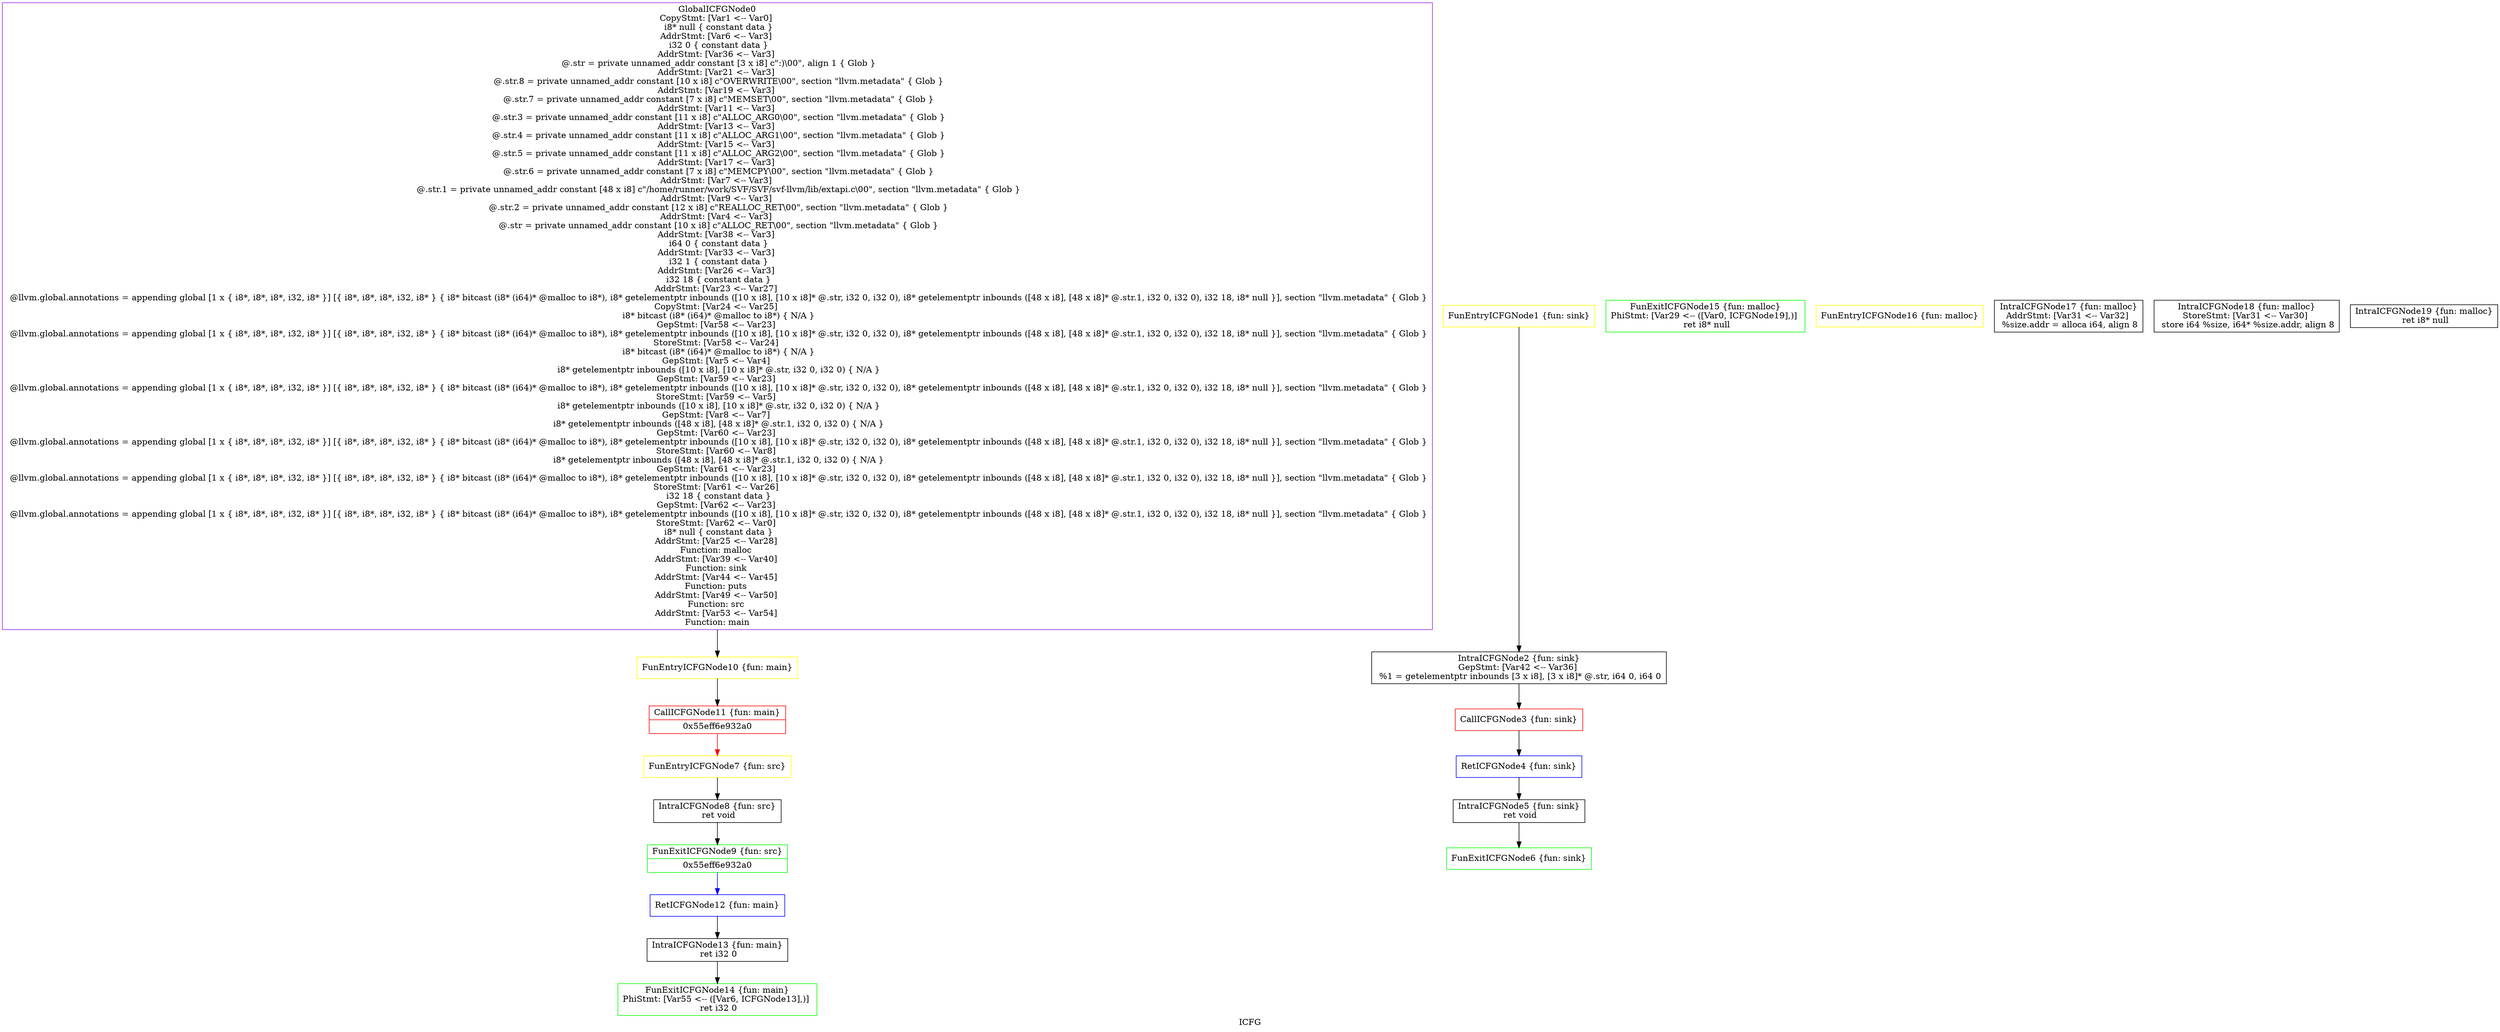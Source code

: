 digraph "ICFG" {
	label="ICFG";

	Node0x55eff6e9d820 [shape=record,color=purple,label="{GlobalICFGNode0\nCopyStmt: [Var1 \<-- Var0]  \n i8* null \{ constant data \}\nAddrStmt: [Var6 \<-- Var3]  \n i32 0 \{ constant data \}\nAddrStmt: [Var36 \<-- Var3]  \n @.str = private unnamed_addr constant [3 x i8] c\":)\\00\", align 1 \{ Glob  \}\nAddrStmt: [Var21 \<-- Var3]  \n @.str.8 = private unnamed_addr constant [10 x i8] c\"OVERWRITE\\00\", section \"llvm.metadata\" \{ Glob  \}\nAddrStmt: [Var19 \<-- Var3]  \n @.str.7 = private unnamed_addr constant [7 x i8] c\"MEMSET\\00\", section \"llvm.metadata\" \{ Glob  \}\nAddrStmt: [Var11 \<-- Var3]  \n @.str.3 = private unnamed_addr constant [11 x i8] c\"ALLOC_ARG0\\00\", section \"llvm.metadata\" \{ Glob  \}\nAddrStmt: [Var13 \<-- Var3]  \n @.str.4 = private unnamed_addr constant [11 x i8] c\"ALLOC_ARG1\\00\", section \"llvm.metadata\" \{ Glob  \}\nAddrStmt: [Var15 \<-- Var3]  \n @.str.5 = private unnamed_addr constant [11 x i8] c\"ALLOC_ARG2\\00\", section \"llvm.metadata\" \{ Glob  \}\nAddrStmt: [Var17 \<-- Var3]  \n @.str.6 = private unnamed_addr constant [7 x i8] c\"MEMCPY\\00\", section \"llvm.metadata\" \{ Glob  \}\nAddrStmt: [Var7 \<-- Var3]  \n @.str.1 = private unnamed_addr constant [48 x i8] c\"/home/runner/work/SVF/SVF/svf-llvm/lib/extapi.c\\00\", section \"llvm.metadata\" \{ Glob  \}\nAddrStmt: [Var9 \<-- Var3]  \n @.str.2 = private unnamed_addr constant [12 x i8] c\"REALLOC_RET\\00\", section \"llvm.metadata\" \{ Glob  \}\nAddrStmt: [Var4 \<-- Var3]  \n @.str = private unnamed_addr constant [10 x i8] c\"ALLOC_RET\\00\", section \"llvm.metadata\" \{ Glob  \}\nAddrStmt: [Var38 \<-- Var3]  \n i64 0 \{ constant data \}\nAddrStmt: [Var33 \<-- Var3]  \n i32 1 \{ constant data \}\nAddrStmt: [Var26 \<-- Var3]  \n i32 18 \{ constant data \}\nAddrStmt: [Var23 \<-- Var27]  \n @llvm.global.annotations = appending global [1 x \{ i8*, i8*, i8*, i32, i8* \}] [\{ i8*, i8*, i8*, i32, i8* \} \{ i8* bitcast (i8* (i64)* @malloc to i8*), i8* getelementptr inbounds ([10 x i8], [10 x i8]* @.str, i32 0, i32 0), i8* getelementptr inbounds ([48 x i8], [48 x i8]* @.str.1, i32 0, i32 0), i32 18, i8* null \}], section \"llvm.metadata\" \{ Glob  \}\nCopyStmt: [Var24 \<-- Var25]  \n i8* bitcast (i8* (i64)* @malloc to i8*) \{ N/A \}\nGepStmt: [Var58 \<-- Var23]  \n @llvm.global.annotations = appending global [1 x \{ i8*, i8*, i8*, i32, i8* \}] [\{ i8*, i8*, i8*, i32, i8* \} \{ i8* bitcast (i8* (i64)* @malloc to i8*), i8* getelementptr inbounds ([10 x i8], [10 x i8]* @.str, i32 0, i32 0), i8* getelementptr inbounds ([48 x i8], [48 x i8]* @.str.1, i32 0, i32 0), i32 18, i8* null \}], section \"llvm.metadata\" \{ Glob  \}\nStoreStmt: [Var58 \<-- Var24]  \n i8* bitcast (i8* (i64)* @malloc to i8*) \{ N/A \}\nGepStmt: [Var5 \<-- Var4]  \n i8* getelementptr inbounds ([10 x i8], [10 x i8]* @.str, i32 0, i32 0) \{ N/A \}\nGepStmt: [Var59 \<-- Var23]  \n @llvm.global.annotations = appending global [1 x \{ i8*, i8*, i8*, i32, i8* \}] [\{ i8*, i8*, i8*, i32, i8* \} \{ i8* bitcast (i8* (i64)* @malloc to i8*), i8* getelementptr inbounds ([10 x i8], [10 x i8]* @.str, i32 0, i32 0), i8* getelementptr inbounds ([48 x i8], [48 x i8]* @.str.1, i32 0, i32 0), i32 18, i8* null \}], section \"llvm.metadata\" \{ Glob  \}\nStoreStmt: [Var59 \<-- Var5]  \n i8* getelementptr inbounds ([10 x i8], [10 x i8]* @.str, i32 0, i32 0) \{ N/A \}\nGepStmt: [Var8 \<-- Var7]  \n i8* getelementptr inbounds ([48 x i8], [48 x i8]* @.str.1, i32 0, i32 0) \{ N/A \}\nGepStmt: [Var60 \<-- Var23]  \n @llvm.global.annotations = appending global [1 x \{ i8*, i8*, i8*, i32, i8* \}] [\{ i8*, i8*, i8*, i32, i8* \} \{ i8* bitcast (i8* (i64)* @malloc to i8*), i8* getelementptr inbounds ([10 x i8], [10 x i8]* @.str, i32 0, i32 0), i8* getelementptr inbounds ([48 x i8], [48 x i8]* @.str.1, i32 0, i32 0), i32 18, i8* null \}], section \"llvm.metadata\" \{ Glob  \}\nStoreStmt: [Var60 \<-- Var8]  \n i8* getelementptr inbounds ([48 x i8], [48 x i8]* @.str.1, i32 0, i32 0) \{ N/A \}\nGepStmt: [Var61 \<-- Var23]  \n @llvm.global.annotations = appending global [1 x \{ i8*, i8*, i8*, i32, i8* \}] [\{ i8*, i8*, i8*, i32, i8* \} \{ i8* bitcast (i8* (i64)* @malloc to i8*), i8* getelementptr inbounds ([10 x i8], [10 x i8]* @.str, i32 0, i32 0), i8* getelementptr inbounds ([48 x i8], [48 x i8]* @.str.1, i32 0, i32 0), i32 18, i8* null \}], section \"llvm.metadata\" \{ Glob  \}\nStoreStmt: [Var61 \<-- Var26]  \n i32 18 \{ constant data \}\nGepStmt: [Var62 \<-- Var23]  \n @llvm.global.annotations = appending global [1 x \{ i8*, i8*, i8*, i32, i8* \}] [\{ i8*, i8*, i8*, i32, i8* \} \{ i8* bitcast (i8* (i64)* @malloc to i8*), i8* getelementptr inbounds ([10 x i8], [10 x i8]* @.str, i32 0, i32 0), i8* getelementptr inbounds ([48 x i8], [48 x i8]* @.str.1, i32 0, i32 0), i32 18, i8* null \}], section \"llvm.metadata\" \{ Glob  \}\nStoreStmt: [Var62 \<-- Var0]  \n i8* null \{ constant data \}\nAddrStmt: [Var25 \<-- Var28]  \nFunction: malloc \nAddrStmt: [Var39 \<-- Var40]  \nFunction: sink \nAddrStmt: [Var44 \<-- Var45]  \nFunction: puts \nAddrStmt: [Var49 \<-- Var50]  \nFunction: src \nAddrStmt: [Var53 \<-- Var54]  \nFunction: main }"];
	Node0x55eff6e9d820 -> Node0x55eff6e931c0[style=solid];
	Node0x55eff6ec4930 [shape=record,color=yellow,label="{FunEntryICFGNode1 \{fun: sink\}}"];
	Node0x55eff6ec4930 -> Node0x55eff6ef6650[style=solid];
	Node0x55eff6ef6650 [shape=record,color=black,label="{IntraICFGNode2 \{fun: sink\}\nGepStmt: [Var42 \<-- Var36]  \n   %1 = getelementptr inbounds [3 x i8], [3 x i8]* @.str, i64 0, i64 0 }"];
	Node0x55eff6ef6650 -> Node0x55eff6e941e0[style=solid];
	Node0x55eff6e941e0 [shape=record,color=red,label="{CallICFGNode3 \{fun: sink\}}"];
	Node0x55eff6e941e0 -> Node0x55eff6eb8dc0[style=solid];
	Node0x55eff6eb8dc0 [shape=record,color=blue,label="{RetICFGNode4 \{fun: sink\}}"];
	Node0x55eff6eb8dc0 -> Node0x55eff6ef2d30[style=solid];
	Node0x55eff6ef2d30 [shape=record,color=black,label="{IntraICFGNode5 \{fun: sink\}\n   ret void }"];
	Node0x55eff6ef2d30 -> Node0x55eff6ef38f0[style=solid];
	Node0x55eff6ef38f0 [shape=record,color=green,label="{FunExitICFGNode6 \{fun: sink\}}"];
	Node0x55eff6e937c0 [shape=record,color=yellow,label="{FunEntryICFGNode7 \{fun: src\}}"];
	Node0x55eff6e937c0 -> Node0x55eff6ef87f0[style=solid];
	Node0x55eff6ef87f0 [shape=record,color=black,label="{IntraICFGNode8 \{fun: src\}\n   ret void }"];
	Node0x55eff6ef87f0 -> Node0x55eff6ef9c10[style=solid];
	Node0x55eff6ef9c10 [shape=record,color=green,label="{FunExitICFGNode9 \{fun: src\}|{<s0>0x55eff6e932a0}}"];
	Node0x55eff6ef9c10:s0 -> Node0x55eff6e8f3c0[style=solid,color=blue];
	Node0x55eff6e931c0 [shape=record,color=yellow,label="{FunEntryICFGNode10 \{fun: main\}}"];
	Node0x55eff6e931c0 -> Node0x55eff6e8e480[style=solid];
	Node0x55eff6e8e480 [shape=record,color=red,label="{CallICFGNode11 \{fun: main\}|{<s0>0x55eff6e932a0}}"];
	Node0x55eff6e8e480:s0 -> Node0x55eff6e937c0[style=solid,color=red];
	Node0x55eff6e8f3c0 [shape=record,color=blue,label="{RetICFGNode12 \{fun: main\}}"];
	Node0x55eff6e8f3c0 -> Node0x55eff6efc200[style=solid];
	Node0x55eff6efc200 [shape=record,color=black,label="{IntraICFGNode13 \{fun: main\}\n   ret i32 0 }"];
	Node0x55eff6efc200 -> Node0x55eff6efd130[style=solid];
	Node0x55eff6efd130 [shape=record,color=green,label="{FunExitICFGNode14 \{fun: main\}\nPhiStmt: [Var55 \<-- ([Var6, ICFGNode13],)]  \n   ret i32 0 }"];
	Node0x55eff6ea8ef0 [shape=record,color=green,label="{FunExitICFGNode15 \{fun: malloc\}\nPhiStmt: [Var29 \<-- ([Var0, ICFGNode19],)]  \n   ret i8* null }"];
	Node0x55eff6e875e0 [shape=record,color=yellow,label="{FunEntryICFGNode16 \{fun: malloc\}}"];
	Node0x55eff6ea6ad0 [shape=record,color=black,label="{IntraICFGNode17 \{fun: malloc\}\nAddrStmt: [Var31 \<-- Var32]  \n   %size.addr = alloca i64, align 8 }"];
	Node0x55eff6ea6880 [shape=record,color=black,label="{IntraICFGNode18 \{fun: malloc\}\nStoreStmt: [Var31 \<-- Var30]  \n   store i64 %size, i64* %size.addr, align 8 }"];
	Node0x55eff6ea61b0 [shape=record,color=black,label="{IntraICFGNode19 \{fun: malloc\}\n   ret i8* null }"];
}
